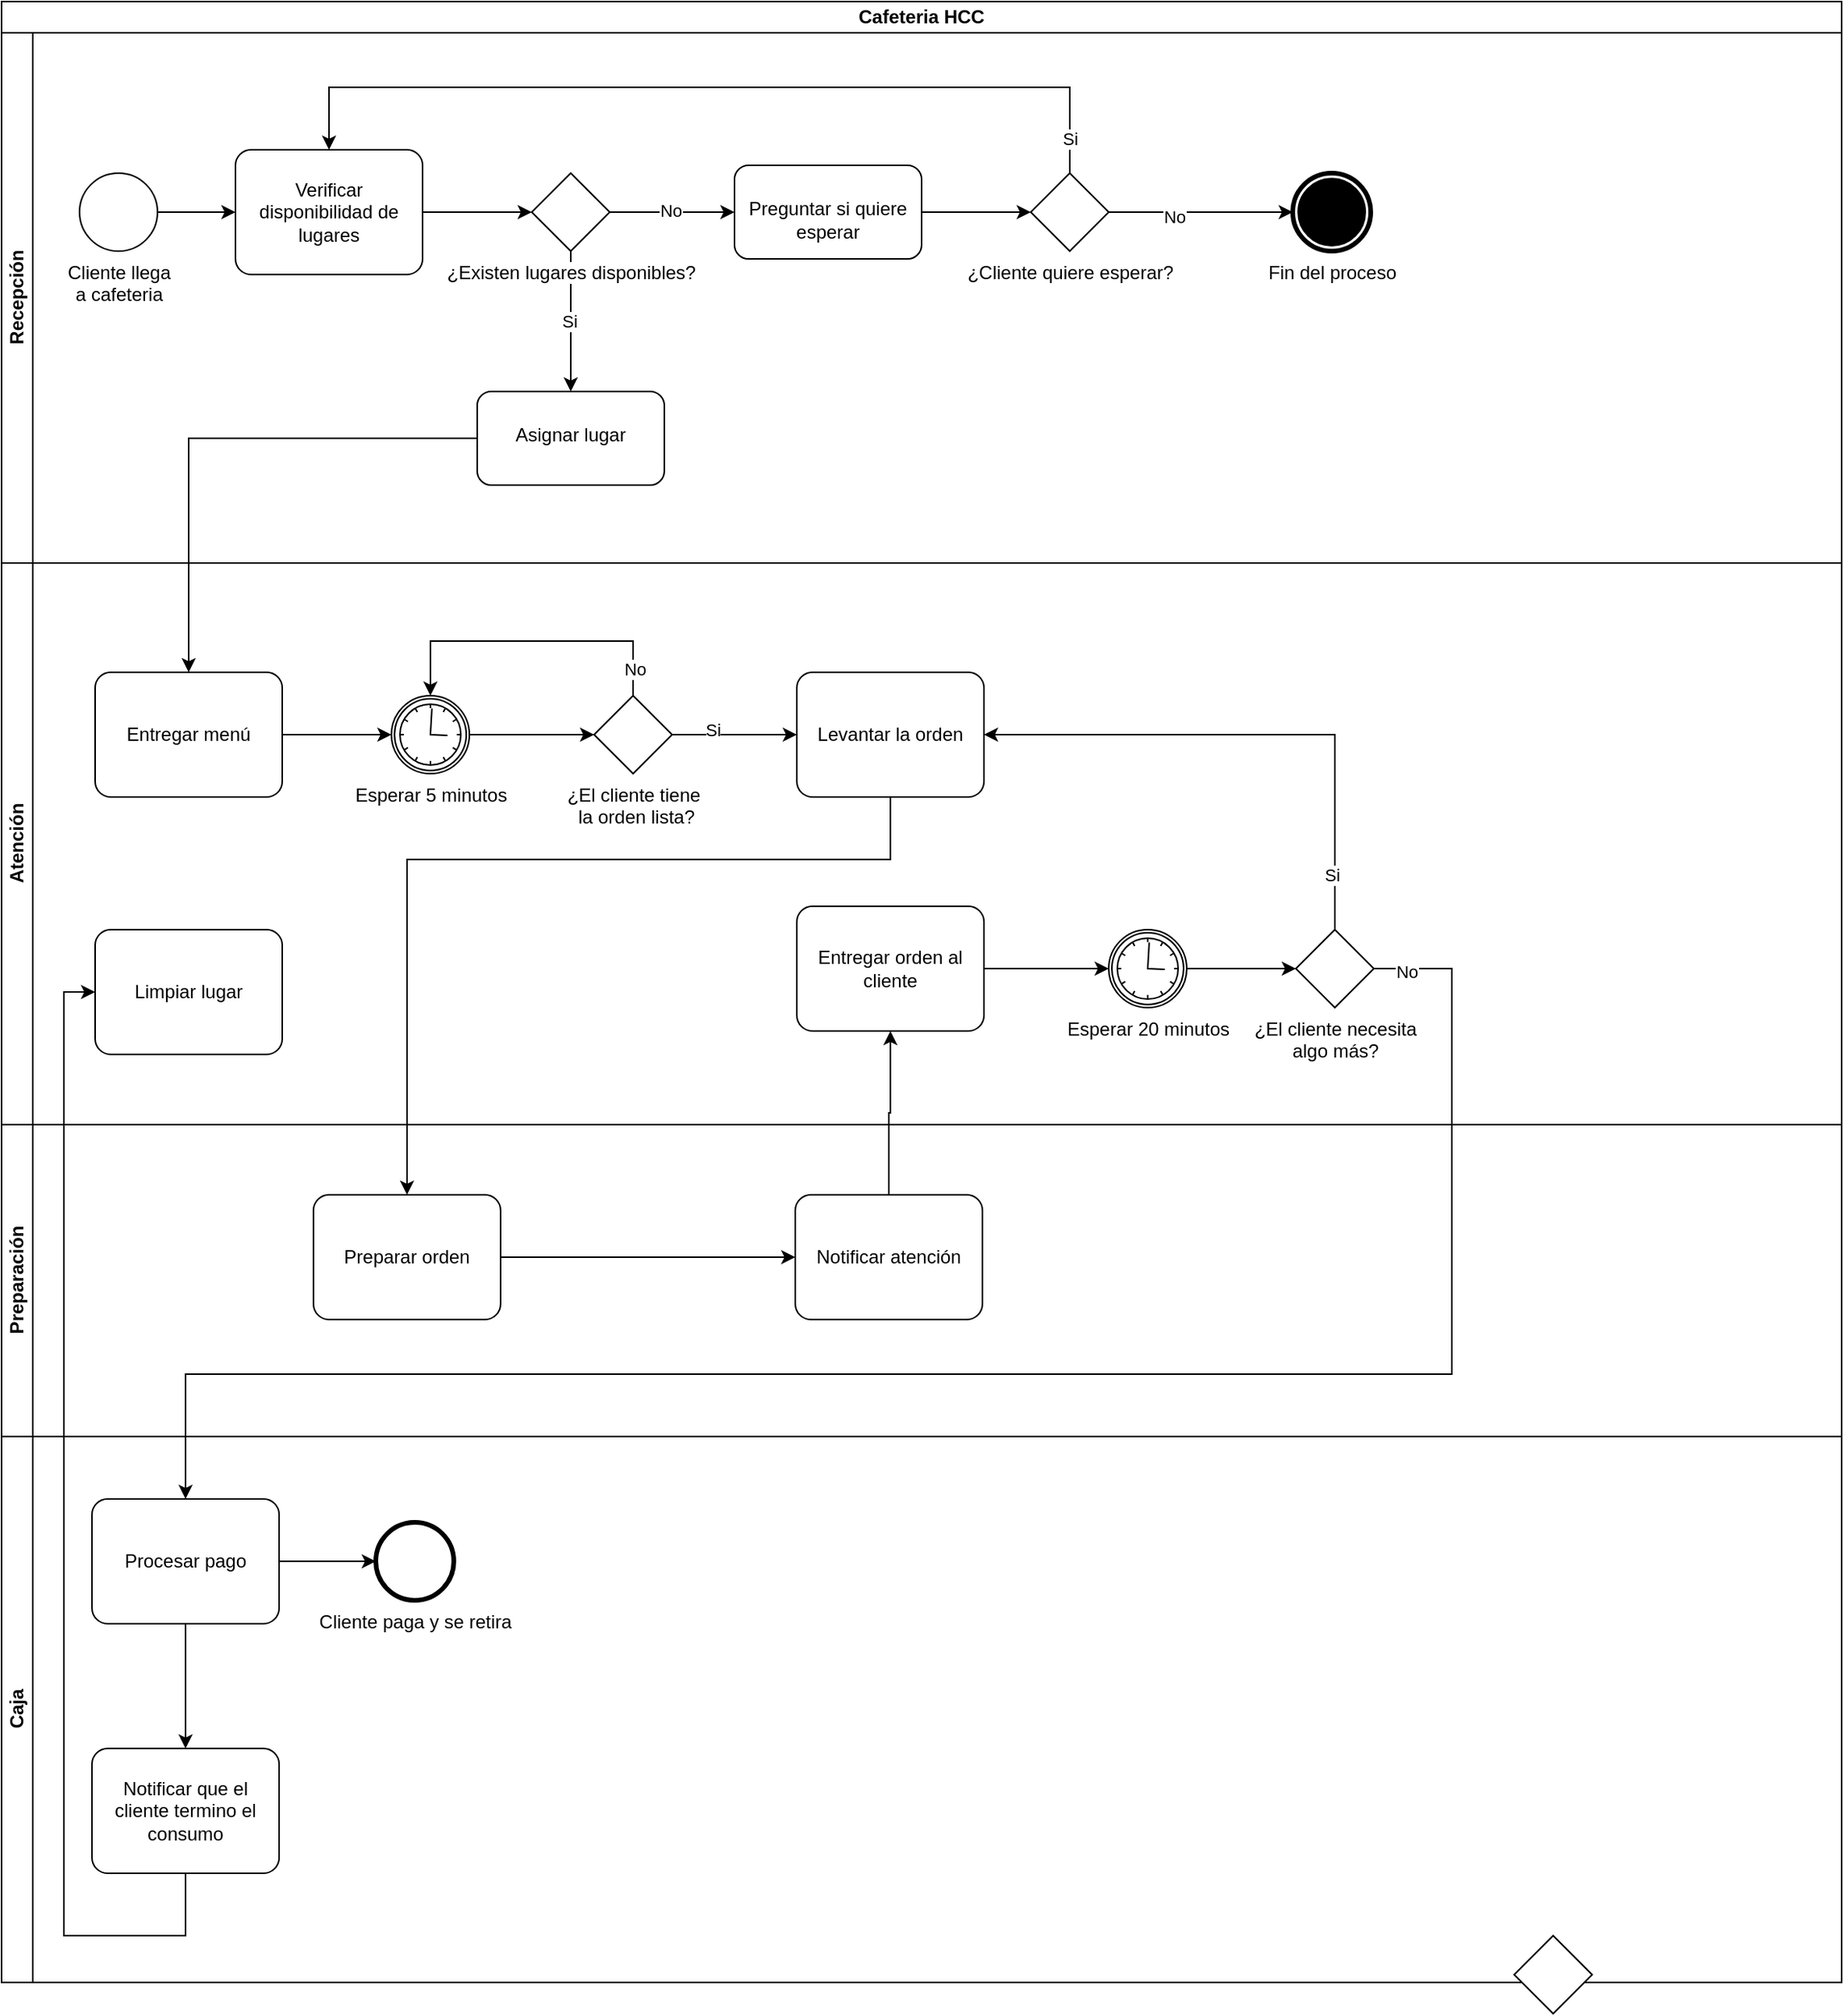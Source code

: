 <mxfile version="24.6.5" type="device">
  <diagram name="Página-1" id="u3OhKJc6ugfRIvugsQiS">
    <mxGraphModel dx="1165" dy="823" grid="1" gridSize="10" guides="1" tooltips="1" connect="1" arrows="1" fold="1" page="1" pageScale="1" pageWidth="827" pageHeight="1169" math="0" shadow="0">
      <root>
        <mxCell id="0" />
        <mxCell id="1" parent="0" />
        <mxCell id="kAcOPwjWjbyG973Q7VAz-60" value="Cafeteria HCC" style="swimlane;html=1;childLayout=stackLayout;resizeParent=1;resizeParentMax=0;horizontal=1;startSize=20;horizontalStack=0;whiteSpace=wrap;" vertex="1" parent="1">
          <mxGeometry x="40" y="40" width="1180" height="1270" as="geometry" />
        </mxCell>
        <mxCell id="kAcOPwjWjbyG973Q7VAz-61" value="Recepción" style="swimlane;html=1;startSize=20;horizontal=0;" vertex="1" parent="kAcOPwjWjbyG973Q7VAz-60">
          <mxGeometry y="20" width="1180" height="340" as="geometry" />
        </mxCell>
        <mxCell id="kAcOPwjWjbyG973Q7VAz-73" value="Cliente llega &lt;br&gt;a cafeteria" style="points=[[0.145,0.145,0],[0.5,0,0],[0.855,0.145,0],[1,0.5,0],[0.855,0.855,0],[0.5,1,0],[0.145,0.855,0],[0,0.5,0]];shape=mxgraph.bpmn.event;html=1;verticalLabelPosition=bottom;labelBackgroundColor=#ffffff;verticalAlign=top;align=center;perimeter=ellipsePerimeter;outlineConnect=0;aspect=fixed;outline=standard;symbol=general;" vertex="1" parent="kAcOPwjWjbyG973Q7VAz-61">
          <mxGeometry x="50" y="90" width="50" height="50" as="geometry" />
        </mxCell>
        <mxCell id="kAcOPwjWjbyG973Q7VAz-87" value="" style="edgeStyle=orthogonalEdgeStyle;rounded=0;orthogonalLoop=1;jettySize=auto;html=1;" edge="1" parent="kAcOPwjWjbyG973Q7VAz-61" source="kAcOPwjWjbyG973Q7VAz-80" target="kAcOPwjWjbyG973Q7VAz-83">
          <mxGeometry relative="1" as="geometry" />
        </mxCell>
        <mxCell id="kAcOPwjWjbyG973Q7VAz-80" value="Verificar disponibilidad de lugares" style="points=[[0.25,0,0],[0.5,0,0],[0.75,0,0],[1,0.25,0],[1,0.5,0],[1,0.75,0],[0.75,1,0],[0.5,1,0],[0.25,1,0],[0,0.75,0],[0,0.5,0],[0,0.25,0]];shape=mxgraph.bpmn.task;whiteSpace=wrap;rectStyle=rounded;size=10;html=1;container=1;expand=0;collapsible=0;taskMarker=abstract;" vertex="1" parent="kAcOPwjWjbyG973Q7VAz-61">
          <mxGeometry x="150" y="75" width="120" height="80" as="geometry" />
        </mxCell>
        <mxCell id="kAcOPwjWjbyG973Q7VAz-130" value="" style="edgeStyle=orthogonalEdgeStyle;rounded=0;orthogonalLoop=1;jettySize=auto;html=1;" edge="1" parent="kAcOPwjWjbyG973Q7VAz-61" source="kAcOPwjWjbyG973Q7VAz-83" target="kAcOPwjWjbyG973Q7VAz-90">
          <mxGeometry relative="1" as="geometry" />
        </mxCell>
        <mxCell id="kAcOPwjWjbyG973Q7VAz-131" value="Si" style="edgeLabel;html=1;align=center;verticalAlign=middle;resizable=0;points=[];" vertex="1" connectable="0" parent="kAcOPwjWjbyG973Q7VAz-130">
          <mxGeometry x="-0.004" y="-1" relative="1" as="geometry">
            <mxPoint as="offset" />
          </mxGeometry>
        </mxCell>
        <mxCell id="kAcOPwjWjbyG973Q7VAz-83" value="¿Existen lugares disponibles?" style="points=[[0.25,0.25,0],[0.5,0,0],[0.75,0.25,0],[1,0.5,0],[0.75,0.75,0],[0.5,1,0],[0.25,0.75,0],[0,0.5,0]];shape=mxgraph.bpmn.gateway2;html=1;verticalLabelPosition=bottom;labelBackgroundColor=#ffffff;verticalAlign=top;align=center;perimeter=rhombusPerimeter;outlineConnect=0;outline=none;symbol=none;" vertex="1" parent="kAcOPwjWjbyG973Q7VAz-61">
          <mxGeometry x="340" y="90" width="50" height="50" as="geometry" />
        </mxCell>
        <mxCell id="kAcOPwjWjbyG973Q7VAz-89" style="edgeStyle=orthogonalEdgeStyle;rounded=0;orthogonalLoop=1;jettySize=auto;html=1;entryX=0;entryY=0.5;entryDx=0;entryDy=0;entryPerimeter=0;" edge="1" parent="kAcOPwjWjbyG973Q7VAz-61" source="kAcOPwjWjbyG973Q7VAz-73" target="kAcOPwjWjbyG973Q7VAz-80">
          <mxGeometry relative="1" as="geometry" />
        </mxCell>
        <mxCell id="kAcOPwjWjbyG973Q7VAz-90" value="&lt;div style=&quot;&quot;&gt;&lt;br&gt;Asignar lugar&lt;/div&gt;" style="rounded=1;whiteSpace=wrap;html=1;verticalAlign=top;labelBackgroundColor=#ffffff;align=center;" vertex="1" parent="kAcOPwjWjbyG973Q7VAz-61">
          <mxGeometry x="305" y="230" width="120" height="60" as="geometry" />
        </mxCell>
        <mxCell id="kAcOPwjWjbyG973Q7VAz-96" value="&lt;div&gt;&lt;br&gt;&lt;/div&gt;&lt;div&gt;Preguntar si quiere esperar&lt;/div&gt;" style="rounded=1;whiteSpace=wrap;html=1;verticalAlign=top;labelBackgroundColor=#ffffff;" vertex="1" parent="kAcOPwjWjbyG973Q7VAz-61">
          <mxGeometry x="470" y="85" width="120" height="60" as="geometry" />
        </mxCell>
        <mxCell id="kAcOPwjWjbyG973Q7VAz-117" style="edgeStyle=orthogonalEdgeStyle;rounded=0;orthogonalLoop=1;jettySize=auto;html=1;" edge="1" parent="kAcOPwjWjbyG973Q7VAz-61" source="kAcOPwjWjbyG973Q7VAz-83" target="kAcOPwjWjbyG973Q7VAz-96">
          <mxGeometry relative="1" as="geometry" />
        </mxCell>
        <mxCell id="kAcOPwjWjbyG973Q7VAz-118" value="No" style="edgeLabel;html=1;align=center;verticalAlign=middle;resizable=0;points=[];" vertex="1" connectable="0" parent="kAcOPwjWjbyG973Q7VAz-117">
          <mxGeometry x="-0.053" y="1" relative="1" as="geometry">
            <mxPoint x="1" as="offset" />
          </mxGeometry>
        </mxCell>
        <mxCell id="kAcOPwjWjbyG973Q7VAz-98" value="¿Cliente quiere esperar?" style="points=[[0.25,0.25,0],[0.5,0,0],[0.75,0.25,0],[1,0.5,0],[0.75,0.75,0],[0.5,1,0],[0.25,0.75,0],[0,0.5,0]];shape=mxgraph.bpmn.gateway2;html=1;verticalLabelPosition=bottom;labelBackgroundColor=#ffffff;verticalAlign=top;align=center;perimeter=rhombusPerimeter;outlineConnect=0;outline=none;symbol=none;" vertex="1" parent="kAcOPwjWjbyG973Q7VAz-61">
          <mxGeometry x="660" y="90" width="50" height="50" as="geometry" />
        </mxCell>
        <mxCell id="kAcOPwjWjbyG973Q7VAz-99" value="" style="edgeStyle=orthogonalEdgeStyle;rounded=0;orthogonalLoop=1;jettySize=auto;html=1;" edge="1" parent="kAcOPwjWjbyG973Q7VAz-61" source="kAcOPwjWjbyG973Q7VAz-96" target="kAcOPwjWjbyG973Q7VAz-98">
          <mxGeometry relative="1" as="geometry" />
        </mxCell>
        <mxCell id="kAcOPwjWjbyG973Q7VAz-132" style="edgeStyle=orthogonalEdgeStyle;rounded=0;orthogonalLoop=1;jettySize=auto;html=1;entryX=0.5;entryY=0;entryDx=0;entryDy=0;entryPerimeter=0;" edge="1" parent="kAcOPwjWjbyG973Q7VAz-61" source="kAcOPwjWjbyG973Q7VAz-98" target="kAcOPwjWjbyG973Q7VAz-80">
          <mxGeometry relative="1" as="geometry">
            <Array as="points">
              <mxPoint x="685" y="35" />
              <mxPoint x="210" y="35" />
            </Array>
          </mxGeometry>
        </mxCell>
        <mxCell id="kAcOPwjWjbyG973Q7VAz-135" value="Si" style="edgeLabel;html=1;align=center;verticalAlign=middle;resizable=0;points=[];" vertex="1" connectable="0" parent="kAcOPwjWjbyG973Q7VAz-132">
          <mxGeometry x="-0.895" relative="1" as="geometry">
            <mxPoint y="8" as="offset" />
          </mxGeometry>
        </mxCell>
        <mxCell id="kAcOPwjWjbyG973Q7VAz-111" style="edgeStyle=orthogonalEdgeStyle;rounded=0;orthogonalLoop=1;jettySize=auto;html=1;entryX=0;entryY=0.5;entryDx=0;entryDy=0;entryPerimeter=0;" edge="1" parent="kAcOPwjWjbyG973Q7VAz-61" source="kAcOPwjWjbyG973Q7VAz-98" target="kAcOPwjWjbyG973Q7VAz-201">
          <mxGeometry relative="1" as="geometry" />
        </mxCell>
        <mxCell id="kAcOPwjWjbyG973Q7VAz-112" value="No" style="edgeLabel;html=1;align=center;verticalAlign=middle;resizable=0;points=[];" vertex="1" connectable="0" parent="kAcOPwjWjbyG973Q7VAz-111">
          <mxGeometry x="-0.3" y="-3" relative="1" as="geometry">
            <mxPoint as="offset" />
          </mxGeometry>
        </mxCell>
        <mxCell id="kAcOPwjWjbyG973Q7VAz-201" value="Fin del proceso&lt;div&gt;&lt;br&gt;&lt;/div&gt;" style="points=[[0.145,0.145,0],[0.5,0,0],[0.855,0.145,0],[1,0.5,0],[0.855,0.855,0],[0.5,1,0],[0.145,0.855,0],[0,0.5,0]];shape=mxgraph.bpmn.event;html=1;verticalLabelPosition=bottom;labelBackgroundColor=#ffffff;verticalAlign=top;align=center;perimeter=ellipsePerimeter;outlineConnect=0;aspect=fixed;outline=end;symbol=terminate;" vertex="1" parent="kAcOPwjWjbyG973Q7VAz-61">
          <mxGeometry x="828" y="90" width="50" height="50" as="geometry" />
        </mxCell>
        <mxCell id="kAcOPwjWjbyG973Q7VAz-62" value="Atención" style="swimlane;html=1;startSize=20;horizontal=0;" vertex="1" parent="kAcOPwjWjbyG973Q7VAz-60">
          <mxGeometry y="360" width="1180" height="360" as="geometry" />
        </mxCell>
        <mxCell id="kAcOPwjWjbyG973Q7VAz-136" value="Entregar menú" style="points=[[0.25,0,0],[0.5,0,0],[0.75,0,0],[1,0.25,0],[1,0.5,0],[1,0.75,0],[0.75,1,0],[0.5,1,0],[0.25,1,0],[0,0.75,0],[0,0.5,0],[0,0.25,0]];shape=mxgraph.bpmn.task;whiteSpace=wrap;rectStyle=rounded;size=10;html=1;container=1;expand=0;collapsible=0;taskMarker=abstract;" vertex="1" parent="kAcOPwjWjbyG973Q7VAz-62">
          <mxGeometry x="60" y="70" width="120" height="80" as="geometry" />
        </mxCell>
        <mxCell id="kAcOPwjWjbyG973Q7VAz-152" style="edgeStyle=orthogonalEdgeStyle;rounded=0;orthogonalLoop=1;jettySize=auto;html=1;" edge="1" parent="kAcOPwjWjbyG973Q7VAz-62" source="kAcOPwjWjbyG973Q7VAz-143" target="kAcOPwjWjbyG973Q7VAz-151">
          <mxGeometry relative="1" as="geometry" />
        </mxCell>
        <mxCell id="kAcOPwjWjbyG973Q7VAz-143" value="Esperar 5 minutos" style="points=[[0.145,0.145,0],[0.5,0,0],[0.855,0.145,0],[1,0.5,0],[0.855,0.855,0],[0.5,1,0],[0.145,0.855,0],[0,0.5,0]];shape=mxgraph.bpmn.event;html=1;verticalLabelPosition=bottom;labelBackgroundColor=#ffffff;verticalAlign=top;align=center;perimeter=ellipsePerimeter;outlineConnect=0;aspect=fixed;outline=catching;symbol=timer;" vertex="1" parent="kAcOPwjWjbyG973Q7VAz-62">
          <mxGeometry x="250" y="85" width="50" height="50" as="geometry" />
        </mxCell>
        <mxCell id="kAcOPwjWjbyG973Q7VAz-144" style="edgeStyle=orthogonalEdgeStyle;rounded=0;orthogonalLoop=1;jettySize=auto;html=1;entryX=0;entryY=0.5;entryDx=0;entryDy=0;entryPerimeter=0;" edge="1" parent="kAcOPwjWjbyG973Q7VAz-62" source="kAcOPwjWjbyG973Q7VAz-136" target="kAcOPwjWjbyG973Q7VAz-143">
          <mxGeometry relative="1" as="geometry" />
        </mxCell>
        <mxCell id="kAcOPwjWjbyG973Q7VAz-163" style="edgeStyle=orthogonalEdgeStyle;rounded=0;orthogonalLoop=1;jettySize=auto;html=1;" edge="1" parent="kAcOPwjWjbyG973Q7VAz-62" source="kAcOPwjWjbyG973Q7VAz-151" target="kAcOPwjWjbyG973Q7VAz-161">
          <mxGeometry relative="1" as="geometry" />
        </mxCell>
        <mxCell id="kAcOPwjWjbyG973Q7VAz-164" value="Si" style="edgeLabel;html=1;align=center;verticalAlign=middle;resizable=0;points=[];" vertex="1" connectable="0" parent="kAcOPwjWjbyG973Q7VAz-163">
          <mxGeometry x="-0.358" y="3" relative="1" as="geometry">
            <mxPoint as="offset" />
          </mxGeometry>
        </mxCell>
        <mxCell id="kAcOPwjWjbyG973Q7VAz-151" value="¿El cliente tiene&lt;br&gt;&amp;nbsp;la orden lista?" style="points=[[0.25,0.25,0],[0.5,0,0],[0.75,0.25,0],[1,0.5,0],[0.75,0.75,0],[0.5,1,0],[0.25,0.75,0],[0,0.5,0]];shape=mxgraph.bpmn.gateway2;html=1;verticalLabelPosition=bottom;labelBackgroundColor=#ffffff;verticalAlign=top;align=center;perimeter=rhombusPerimeter;outlineConnect=0;outline=none;symbol=none;" vertex="1" parent="kAcOPwjWjbyG973Q7VAz-62">
          <mxGeometry x="380" y="85" width="50" height="50" as="geometry" />
        </mxCell>
        <mxCell id="kAcOPwjWjbyG973Q7VAz-161" value="Levantar la orden" style="points=[[0.25,0,0],[0.5,0,0],[0.75,0,0],[1,0.25,0],[1,0.5,0],[1,0.75,0],[0.75,1,0],[0.5,1,0],[0.25,1,0],[0,0.75,0],[0,0.5,0],[0,0.25,0]];shape=mxgraph.bpmn.task;whiteSpace=wrap;rectStyle=rounded;size=10;html=1;container=1;expand=0;collapsible=0;taskMarker=abstract;" vertex="1" parent="kAcOPwjWjbyG973Q7VAz-62">
          <mxGeometry x="510" y="70" width="120" height="80" as="geometry" />
        </mxCell>
        <mxCell id="kAcOPwjWjbyG973Q7VAz-165" style="edgeStyle=orthogonalEdgeStyle;rounded=0;orthogonalLoop=1;jettySize=auto;html=1;entryX=0.5;entryY=0;entryDx=0;entryDy=0;entryPerimeter=0;" edge="1" parent="kAcOPwjWjbyG973Q7VAz-62" source="kAcOPwjWjbyG973Q7VAz-151" target="kAcOPwjWjbyG973Q7VAz-143">
          <mxGeometry relative="1" as="geometry">
            <Array as="points">
              <mxPoint x="405" y="50" />
              <mxPoint x="275" y="50" />
            </Array>
          </mxGeometry>
        </mxCell>
        <mxCell id="kAcOPwjWjbyG973Q7VAz-166" value="No" style="edgeLabel;html=1;align=center;verticalAlign=middle;resizable=0;points=[];" vertex="1" connectable="0" parent="kAcOPwjWjbyG973Q7VAz-165">
          <mxGeometry x="-0.824" y="-1" relative="1" as="geometry">
            <mxPoint as="offset" />
          </mxGeometry>
        </mxCell>
        <mxCell id="kAcOPwjWjbyG973Q7VAz-174" value="Entregar orden al cliente" style="points=[[0.25,0,0],[0.5,0,0],[0.75,0,0],[1,0.25,0],[1,0.5,0],[1,0.75,0],[0.75,1,0],[0.5,1,0],[0.25,1,0],[0,0.75,0],[0,0.5,0],[0,0.25,0]];shape=mxgraph.bpmn.task;whiteSpace=wrap;rectStyle=rounded;size=10;html=1;container=1;expand=0;collapsible=0;taskMarker=abstract;" vertex="1" parent="kAcOPwjWjbyG973Q7VAz-62">
          <mxGeometry x="510" y="220" width="120" height="80" as="geometry" />
        </mxCell>
        <mxCell id="kAcOPwjWjbyG973Q7VAz-192" style="edgeStyle=orthogonalEdgeStyle;rounded=0;orthogonalLoop=1;jettySize=auto;html=1;" edge="1" parent="kAcOPwjWjbyG973Q7VAz-62" source="kAcOPwjWjbyG973Q7VAz-179" target="kAcOPwjWjbyG973Q7VAz-185">
          <mxGeometry relative="1" as="geometry" />
        </mxCell>
        <mxCell id="kAcOPwjWjbyG973Q7VAz-179" value="Esperar 20 minutos" style="points=[[0.145,0.145,0],[0.5,0,0],[0.855,0.145,0],[1,0.5,0],[0.855,0.855,0],[0.5,1,0],[0.145,0.855,0],[0,0.5,0]];shape=mxgraph.bpmn.event;html=1;verticalLabelPosition=bottom;labelBackgroundColor=#ffffff;verticalAlign=top;align=center;perimeter=ellipsePerimeter;outlineConnect=0;aspect=fixed;outline=catching;symbol=timer;" vertex="1" parent="kAcOPwjWjbyG973Q7VAz-62">
          <mxGeometry x="710" y="235" width="50" height="50" as="geometry" />
        </mxCell>
        <mxCell id="kAcOPwjWjbyG973Q7VAz-182" style="edgeStyle=orthogonalEdgeStyle;rounded=0;orthogonalLoop=1;jettySize=auto;html=1;entryX=0;entryY=0.5;entryDx=0;entryDy=0;entryPerimeter=0;" edge="1" parent="kAcOPwjWjbyG973Q7VAz-62" source="kAcOPwjWjbyG973Q7VAz-174" target="kAcOPwjWjbyG973Q7VAz-179">
          <mxGeometry relative="1" as="geometry" />
        </mxCell>
        <mxCell id="kAcOPwjWjbyG973Q7VAz-185" value="¿El cliente necesita&lt;br&gt;algo más?" style="points=[[0.25,0.25,0],[0.5,0,0],[0.75,0.25,0],[1,0.5,0],[0.75,0.75,0],[0.5,1,0],[0.25,0.75,0],[0,0.5,0]];shape=mxgraph.bpmn.gateway2;html=1;verticalLabelPosition=bottom;labelBackgroundColor=#ffffff;verticalAlign=top;align=center;perimeter=rhombusPerimeter;outlineConnect=0;outline=none;symbol=none;" vertex="1" parent="kAcOPwjWjbyG973Q7VAz-62">
          <mxGeometry x="830" y="235" width="50" height="50" as="geometry" />
        </mxCell>
        <mxCell id="kAcOPwjWjbyG973Q7VAz-195" style="edgeStyle=orthogonalEdgeStyle;rounded=0;orthogonalLoop=1;jettySize=auto;html=1;entryX=1;entryY=0.5;entryDx=0;entryDy=0;entryPerimeter=0;" edge="1" parent="kAcOPwjWjbyG973Q7VAz-62" source="kAcOPwjWjbyG973Q7VAz-185" target="kAcOPwjWjbyG973Q7VAz-161">
          <mxGeometry relative="1" as="geometry">
            <Array as="points">
              <mxPoint x="855" y="110" />
            </Array>
          </mxGeometry>
        </mxCell>
        <mxCell id="kAcOPwjWjbyG973Q7VAz-196" value="Si" style="edgeLabel;html=1;align=center;verticalAlign=middle;resizable=0;points=[];" vertex="1" connectable="0" parent="kAcOPwjWjbyG973Q7VAz-195">
          <mxGeometry x="-0.8" y="2" relative="1" as="geometry">
            <mxPoint as="offset" />
          </mxGeometry>
        </mxCell>
        <mxCell id="kAcOPwjWjbyG973Q7VAz-176" value="Limpiar lugar" style="points=[[0.25,0,0],[0.5,0,0],[0.75,0,0],[1,0.25,0],[1,0.5,0],[1,0.75,0],[0.75,1,0],[0.5,1,0],[0.25,1,0],[0,0.75,0],[0,0.5,0],[0,0.25,0]];shape=mxgraph.bpmn.task;whiteSpace=wrap;rectStyle=rounded;size=10;html=1;container=1;expand=0;collapsible=0;taskMarker=abstract;" vertex="1" parent="kAcOPwjWjbyG973Q7VAz-62">
          <mxGeometry x="60" y="235" width="120" height="80" as="geometry" />
        </mxCell>
        <mxCell id="kAcOPwjWjbyG973Q7VAz-63" value="Preparación" style="swimlane;html=1;startSize=20;horizontal=0;" vertex="1" parent="kAcOPwjWjbyG973Q7VAz-60">
          <mxGeometry y="720" width="1180" height="200" as="geometry" />
        </mxCell>
        <mxCell id="kAcOPwjWjbyG973Q7VAz-167" value="Preparar orden" style="points=[[0.25,0,0],[0.5,0,0],[0.75,0,0],[1,0.25,0],[1,0.5,0],[1,0.75,0],[0.75,1,0],[0.5,1,0],[0.25,1,0],[0,0.75,0],[0,0.5,0],[0,0.25,0]];shape=mxgraph.bpmn.task;whiteSpace=wrap;rectStyle=rounded;size=10;html=1;container=1;expand=0;collapsible=0;taskMarker=abstract;" vertex="1" parent="kAcOPwjWjbyG973Q7VAz-63">
          <mxGeometry x="200" y="45" width="120" height="80" as="geometry" />
        </mxCell>
        <mxCell id="kAcOPwjWjbyG973Q7VAz-171" value="Notificar atención" style="points=[[0.25,0,0],[0.5,0,0],[0.75,0,0],[1,0.25,0],[1,0.5,0],[1,0.75,0],[0.75,1,0],[0.5,1,0],[0.25,1,0],[0,0.75,0],[0,0.5,0],[0,0.25,0]];shape=mxgraph.bpmn.task;whiteSpace=wrap;rectStyle=rounded;size=10;html=1;container=1;expand=0;collapsible=0;taskMarker=abstract;" vertex="1" parent="kAcOPwjWjbyG973Q7VAz-63">
          <mxGeometry x="509" y="45" width="120" height="80" as="geometry" />
        </mxCell>
        <mxCell id="kAcOPwjWjbyG973Q7VAz-177" style="edgeStyle=orthogonalEdgeStyle;rounded=0;orthogonalLoop=1;jettySize=auto;html=1;entryX=0;entryY=0.5;entryDx=0;entryDy=0;entryPerimeter=0;" edge="1" parent="kAcOPwjWjbyG973Q7VAz-63" source="kAcOPwjWjbyG973Q7VAz-167" target="kAcOPwjWjbyG973Q7VAz-171">
          <mxGeometry relative="1" as="geometry" />
        </mxCell>
        <mxCell id="kAcOPwjWjbyG973Q7VAz-72" value="Caja" style="swimlane;html=1;startSize=20;horizontal=0;" vertex="1" parent="kAcOPwjWjbyG973Q7VAz-60">
          <mxGeometry y="920" width="1180" height="350" as="geometry" />
        </mxCell>
        <mxCell id="kAcOPwjWjbyG973Q7VAz-205" style="edgeStyle=orthogonalEdgeStyle;rounded=0;orthogonalLoop=1;jettySize=auto;html=1;" edge="1" parent="kAcOPwjWjbyG973Q7VAz-72" source="kAcOPwjWjbyG973Q7VAz-175" target="kAcOPwjWjbyG973Q7VAz-110">
          <mxGeometry relative="1" as="geometry">
            <mxPoint x="280" y="160" as="targetPoint" />
          </mxGeometry>
        </mxCell>
        <mxCell id="kAcOPwjWjbyG973Q7VAz-273" value="" style="edgeStyle=orthogonalEdgeStyle;rounded=0;orthogonalLoop=1;jettySize=auto;html=1;" edge="1" parent="kAcOPwjWjbyG973Q7VAz-72" source="kAcOPwjWjbyG973Q7VAz-175" target="kAcOPwjWjbyG973Q7VAz-272">
          <mxGeometry relative="1" as="geometry" />
        </mxCell>
        <mxCell id="kAcOPwjWjbyG973Q7VAz-175" value="Procesar pago" style="points=[[0.25,0,0],[0.5,0,0],[0.75,0,0],[1,0.25,0],[1,0.5,0],[1,0.75,0],[0.75,1,0],[0.5,1,0],[0.25,1,0],[0,0.75,0],[0,0.5,0],[0,0.25,0]];shape=mxgraph.bpmn.task;whiteSpace=wrap;rectStyle=rounded;size=10;html=1;container=1;expand=0;collapsible=0;taskMarker=abstract;" vertex="1" parent="kAcOPwjWjbyG973Q7VAz-72">
          <mxGeometry x="58" y="40" width="120" height="80" as="geometry" />
        </mxCell>
        <mxCell id="kAcOPwjWjbyG973Q7VAz-110" value="Cliente paga y se retira" style="points=[[0.145,0.145,0],[0.5,0,0],[0.855,0.145,0],[1,0.5,0],[0.855,0.855,0],[0.5,1,0],[0.145,0.855,0],[0,0.5,0]];shape=mxgraph.bpmn.event;html=1;verticalLabelPosition=bottom;labelBackgroundColor=#ffffff;verticalAlign=top;align=center;perimeter=ellipsePerimeter;outlineConnect=0;aspect=fixed;outline=end;symbol=terminate2;" vertex="1" parent="kAcOPwjWjbyG973Q7VAz-72">
          <mxGeometry x="240" y="55" width="50" height="50" as="geometry" />
        </mxCell>
        <mxCell id="kAcOPwjWjbyG973Q7VAz-272" value="Notificar que el cliente termino el consumo" style="points=[[0.25,0,0],[0.5,0,0],[0.75,0,0],[1,0.25,0],[1,0.5,0],[1,0.75,0],[0.75,1,0],[0.5,1,0],[0.25,1,0],[0,0.75,0],[0,0.5,0],[0,0.25,0]];shape=mxgraph.bpmn.task;whiteSpace=wrap;rectStyle=rounded;size=10;html=1;container=1;expand=0;collapsible=0;taskMarker=abstract;" vertex="1" parent="kAcOPwjWjbyG973Q7VAz-72">
          <mxGeometry x="58" y="200" width="120" height="80" as="geometry" />
        </mxCell>
        <mxCell id="kAcOPwjWjbyG973Q7VAz-142" style="edgeStyle=orthogonalEdgeStyle;rounded=0;orthogonalLoop=1;jettySize=auto;html=1;entryX=0.5;entryY=0;entryDx=0;entryDy=0;entryPerimeter=0;" edge="1" parent="kAcOPwjWjbyG973Q7VAz-60" source="kAcOPwjWjbyG973Q7VAz-90" target="kAcOPwjWjbyG973Q7VAz-136">
          <mxGeometry relative="1" as="geometry" />
        </mxCell>
        <mxCell id="kAcOPwjWjbyG973Q7VAz-170" style="edgeStyle=orthogonalEdgeStyle;rounded=0;orthogonalLoop=1;jettySize=auto;html=1;entryX=0.5;entryY=0;entryDx=0;entryDy=0;entryPerimeter=0;" edge="1" parent="kAcOPwjWjbyG973Q7VAz-60" source="kAcOPwjWjbyG973Q7VAz-161" target="kAcOPwjWjbyG973Q7VAz-167">
          <mxGeometry relative="1" as="geometry">
            <Array as="points">
              <mxPoint x="570" y="550" />
              <mxPoint x="260" y="550" />
            </Array>
          </mxGeometry>
        </mxCell>
        <mxCell id="kAcOPwjWjbyG973Q7VAz-178" style="edgeStyle=orthogonalEdgeStyle;rounded=0;orthogonalLoop=1;jettySize=auto;html=1;exitX=0.5;exitY=0;exitDx=0;exitDy=0;exitPerimeter=0;entryX=0.5;entryY=1;entryDx=0;entryDy=0;entryPerimeter=0;" edge="1" parent="kAcOPwjWjbyG973Q7VAz-60" source="kAcOPwjWjbyG973Q7VAz-171" target="kAcOPwjWjbyG973Q7VAz-174">
          <mxGeometry relative="1" as="geometry" />
        </mxCell>
        <mxCell id="kAcOPwjWjbyG973Q7VAz-263" style="edgeStyle=orthogonalEdgeStyle;rounded=0;orthogonalLoop=1;jettySize=auto;html=1;exitX=1;exitY=0.5;exitDx=0;exitDy=0;exitPerimeter=0;entryX=0.5;entryY=0;entryDx=0;entryDy=0;entryPerimeter=0;" edge="1" parent="kAcOPwjWjbyG973Q7VAz-60" source="kAcOPwjWjbyG973Q7VAz-185" target="kAcOPwjWjbyG973Q7VAz-175">
          <mxGeometry relative="1" as="geometry">
            <mxPoint x="110" y="960" as="targetPoint" />
            <Array as="points">
              <mxPoint x="930" y="620" />
              <mxPoint x="930" y="880" />
              <mxPoint x="118" y="880" />
            </Array>
          </mxGeometry>
        </mxCell>
        <mxCell id="kAcOPwjWjbyG973Q7VAz-267" value="No" style="edgeLabel;html=1;align=center;verticalAlign=middle;resizable=0;points=[];" vertex="1" connectable="0" parent="kAcOPwjWjbyG973Q7VAz-263">
          <mxGeometry x="-0.966" y="-2" relative="1" as="geometry">
            <mxPoint as="offset" />
          </mxGeometry>
        </mxCell>
        <mxCell id="kAcOPwjWjbyG973Q7VAz-274" style="edgeStyle=orthogonalEdgeStyle;rounded=0;orthogonalLoop=1;jettySize=auto;html=1;exitX=0.5;exitY=1;exitDx=0;exitDy=0;exitPerimeter=0;entryX=0;entryY=0.5;entryDx=0;entryDy=0;entryPerimeter=0;" edge="1" parent="kAcOPwjWjbyG973Q7VAz-60" source="kAcOPwjWjbyG973Q7VAz-272" target="kAcOPwjWjbyG973Q7VAz-176">
          <mxGeometry relative="1" as="geometry">
            <Array as="points">
              <mxPoint x="118" y="1240" />
              <mxPoint x="40" y="1240" />
              <mxPoint x="40" y="635" />
            </Array>
          </mxGeometry>
        </mxCell>
        <mxCell id="kAcOPwjWjbyG973Q7VAz-183" value="" style="points=[[0.25,0.25,0],[0.5,0,0],[0.75,0.25,0],[1,0.5,0],[0.75,0.75,0],[0.5,1,0],[0.25,0.75,0],[0,0.5,0]];shape=mxgraph.bpmn.gateway2;html=1;verticalLabelPosition=bottom;labelBackgroundColor=#ffffff;verticalAlign=top;align=center;perimeter=rhombusPerimeter;outlineConnect=0;outline=none;symbol=none;" vertex="1" parent="1">
          <mxGeometry x="1010" y="1280" width="50" height="50" as="geometry" />
        </mxCell>
      </root>
    </mxGraphModel>
  </diagram>
</mxfile>
